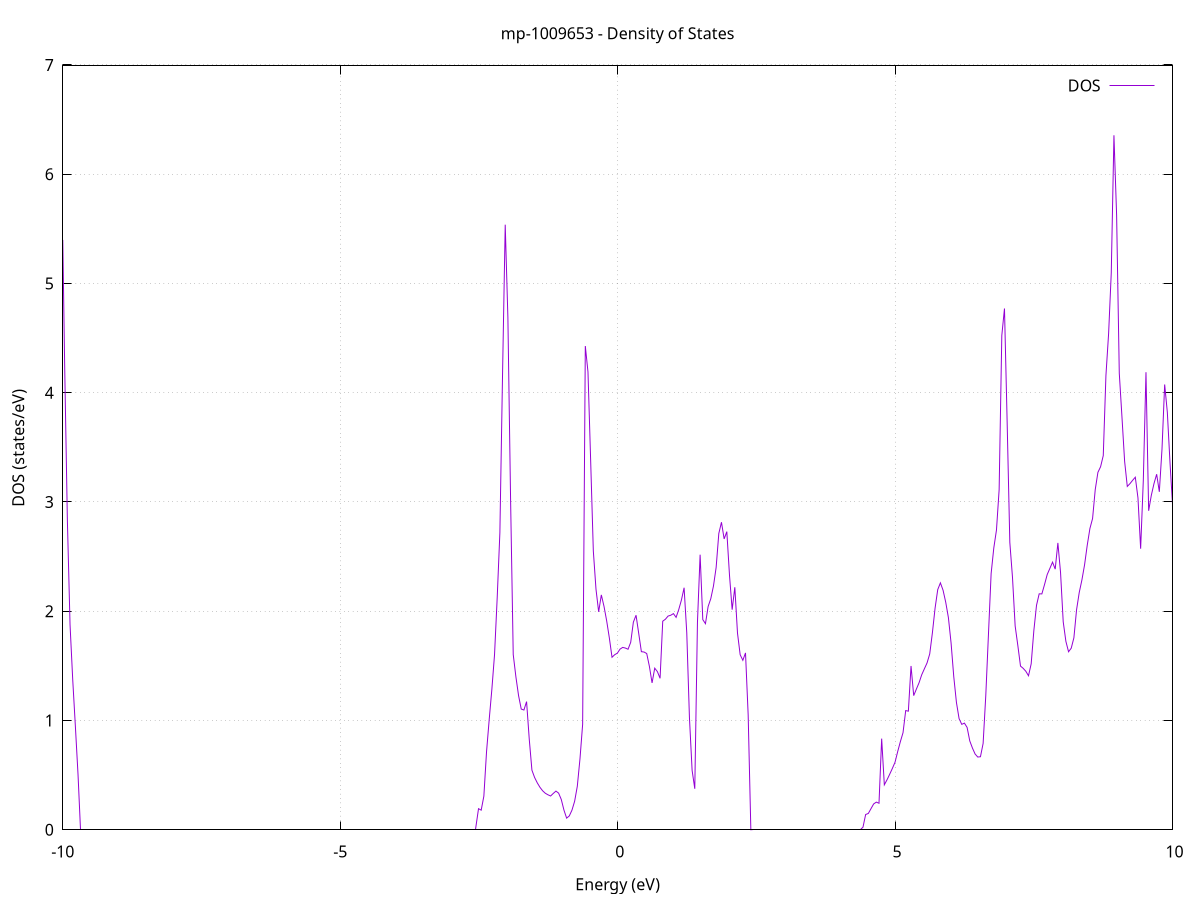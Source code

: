 set title 'mp-1009653 - Density of States'
set xlabel 'Energy (eV)'
set ylabel 'DOS (states/eV)'
set grid
set xrange [-10:10]
set yrange [0:6.991]
set xzeroaxis lt -1
set terminal png size 800,600
set output 'mp-1009653_dos_gnuplot.png'
plot '-' using 1:2 with lines title 'DOS'
-41.482800 0.000000
-41.434700 0.000000
-41.386600 0.000000
-41.338500 0.000000
-41.290400 0.000000
-41.242200 0.000000
-41.194100 0.000000
-41.146000 0.000000
-41.097900 0.000000
-41.049800 0.000000
-41.001700 0.000000
-40.953500 0.000000
-40.905400 0.000000
-40.857300 0.000000
-40.809200 0.000000
-40.761100 0.000000
-40.713000 0.000000
-40.664800 0.000000
-40.616700 0.000000
-40.568600 0.000000
-40.520500 0.000000
-40.472400 0.000000
-40.424200 0.000000
-40.376100 0.000000
-40.328000 0.000000
-40.279900 0.000000
-40.231800 0.000000
-40.183700 0.000000
-40.135500 0.000000
-40.087400 0.000000
-40.039300 0.000000
-39.991200 0.000000
-39.943100 0.000000
-39.894900 0.000000
-39.846800 0.000000
-39.798700 0.000000
-39.750600 0.000000
-39.702500 0.000000
-39.654400 0.000000
-39.606200 0.000000
-39.558100 0.000000
-39.510000 0.000000
-39.461900 0.000000
-39.413800 0.000000
-39.365700 0.000000
-39.317500 0.000000
-39.269400 0.000000
-39.221300 0.000000
-39.173200 0.000000
-39.125100 0.000000
-39.076900 0.000000
-39.028800 0.000000
-38.980700 0.000000
-38.932600 0.000000
-38.884500 0.000000
-38.836400 0.000000
-38.788200 0.000000
-38.740100 0.000000
-38.692000 0.000000
-38.643900 0.000000
-38.595800 0.000000
-38.547600 0.000000
-38.499500 0.000000
-38.451400 0.000000
-38.403300 0.000000
-38.355200 0.000000
-38.307100 0.000000
-38.258900 0.000000
-38.210800 0.000000
-38.162700 0.000000
-38.114600 0.000000
-38.066500 0.000000
-38.018400 0.000000
-37.970200 0.000000
-37.922100 0.000000
-37.874000 0.000000
-37.825900 0.000000
-37.777800 0.000000
-37.729600 0.000000
-37.681500 0.000000
-37.633400 0.000000
-37.585300 0.000000
-37.537200 0.000000
-37.489100 0.000000
-37.440900 0.000000
-37.392800 0.000000
-37.344700 0.000000
-37.296600 0.000000
-37.248500 0.000000
-37.200400 0.000000
-37.152200 0.000000
-37.104100 15.980500
-37.056000 0.000000
-37.007900 0.000000
-36.959800 0.000000
-36.911600 0.000000
-36.863500 0.000000
-36.815400 0.000000
-36.767300 0.000000
-36.719200 0.000000
-36.671100 0.000000
-36.622900 0.000000
-36.574800 0.000000
-36.526700 0.000000
-36.478600 0.000000
-36.430500 0.000000
-36.382300 0.000000
-36.334200 0.000000
-36.286100 0.000000
-36.238000 0.000000
-36.189900 0.000000
-36.141800 0.000000
-36.093600 0.000000
-36.045500 0.000000
-35.997400 0.000000
-35.949300 0.000000
-35.901200 0.000000
-35.853100 0.000000
-35.804900 0.000000
-35.756800 0.000000
-35.708700 0.000000
-35.660600 0.000000
-35.612500 0.000000
-35.564300 0.000000
-35.516200 0.000000
-35.468100 0.000000
-35.420000 0.000000
-35.371900 0.000000
-35.323800 0.000000
-35.275600 0.000000
-35.227500 0.000000
-35.179400 0.000000
-35.131300 0.000000
-35.083200 0.000000
-35.035000 0.000000
-34.986900 0.000000
-34.938800 0.000000
-34.890700 0.000000
-34.842600 0.000000
-34.794500 0.000000
-34.746300 0.000000
-34.698200 0.000000
-34.650100 0.000000
-34.602000 0.000000
-34.553900 0.000000
-34.505800 0.000000
-34.457600 0.000000
-34.409500 0.000000
-34.361400 0.000000
-34.313300 0.000000
-34.265200 0.000000
-34.217000 0.000000
-34.168900 0.000000
-34.120800 0.000000
-34.072700 0.000000
-34.024600 0.000000
-33.976500 0.000000
-33.928300 0.000000
-33.880200 0.000000
-33.832100 0.000000
-33.784000 0.000000
-33.735900 0.000000
-33.687700 0.000000
-33.639600 0.000000
-33.591500 0.000000
-33.543400 0.000000
-33.495300 0.000000
-33.447200 0.000000
-33.399000 0.000000
-33.350900 0.000000
-33.302800 0.000000
-33.254700 0.000000
-33.206600 0.000000
-33.158500 0.000000
-33.110300 0.000000
-33.062200 0.000000
-33.014100 0.000000
-32.966000 0.000000
-32.917900 0.000000
-32.869700 0.000000
-32.821600 0.000000
-32.773500 0.000000
-32.725400 0.000000
-32.677300 0.000000
-32.629200 0.000000
-32.581000 0.000000
-32.532900 0.000000
-32.484800 0.000000
-32.436700 0.000000
-32.388600 0.000000
-32.340400 0.000000
-32.292300 0.000000
-32.244200 0.000000
-32.196100 0.000000
-32.148000 0.000000
-32.099900 0.000000
-32.051700 0.000000
-32.003600 0.000000
-31.955500 0.000000
-31.907400 0.000000
-31.859300 0.000000
-31.811200 0.000000
-31.763000 0.000000
-31.714900 0.000000
-31.666800 0.000000
-31.618700 0.000000
-31.570600 0.000000
-31.522400 0.000000
-31.474300 0.000000
-31.426200 0.000000
-31.378100 0.000000
-31.330000 0.000000
-31.281900 0.000000
-31.233700 0.000000
-31.185600 0.000000
-31.137500 0.000000
-31.089400 0.000000
-31.041300 0.000000
-30.993100 0.000000
-30.945000 0.000000
-30.896900 0.000000
-30.848800 0.000000
-30.800700 0.000000
-30.752600 0.000000
-30.704400 0.000000
-30.656300 0.000000
-30.608200 0.000000
-30.560100 0.000000
-30.512000 0.000000
-30.463900 0.000000
-30.415700 0.000000
-30.367600 0.000000
-30.319500 0.000000
-30.271400 0.000000
-30.223300 0.000000
-30.175100 0.000000
-30.127000 0.000000
-30.078900 0.000000
-30.030800 0.000000
-29.982700 0.000000
-29.934600 0.000000
-29.886400 0.000000
-29.838300 0.000000
-29.790200 0.000000
-29.742100 0.000000
-29.694000 0.000000
-29.645900 0.000000
-29.597700 0.000000
-29.549600 0.000000
-29.501500 0.000000
-29.453400 0.000000
-29.405300 0.000000
-29.357100 0.000000
-29.309000 0.000000
-29.260900 0.000000
-29.212800 0.000000
-29.164700 0.000000
-29.116600 0.000000
-29.068400 0.000000
-29.020300 0.000000
-28.972200 0.000000
-28.924100 0.000000
-28.876000 0.000000
-28.827800 0.000000
-28.779700 0.000000
-28.731600 0.000000
-28.683500 0.000000
-28.635400 0.000000
-28.587300 0.000000
-28.539100 0.000000
-28.491000 0.000000
-28.442900 0.000000
-28.394800 0.000000
-28.346700 0.000000
-28.298600 0.000000
-28.250400 0.000000
-28.202300 0.000000
-28.154200 0.000000
-28.106100 0.000000
-28.058000 0.000000
-28.009800 0.000000
-27.961700 0.000000
-27.913600 0.000000
-27.865500 0.000000
-27.817400 0.000000
-27.769300 0.000000
-27.721100 0.000000
-27.673000 0.000000
-27.624900 0.000000
-27.576800 0.000000
-27.528700 0.000000
-27.480500 0.000000
-27.432400 0.000000
-27.384300 0.000000
-27.336200 0.000000
-27.288100 0.000000
-27.240000 0.000000
-27.191800 0.000000
-27.143700 0.000000
-27.095600 0.000000
-27.047500 0.000000
-26.999400 0.000000
-26.951300 0.000000
-26.903100 0.000000
-26.855000 0.000000
-26.806900 0.000000
-26.758800 0.000000
-26.710700 0.000000
-26.662500 0.000000
-26.614400 0.000000
-26.566300 0.000000
-26.518200 0.000000
-26.470100 0.000000
-26.422000 0.000000
-26.373800 0.000000
-26.325700 0.000000
-26.277600 0.000000
-26.229500 0.000000
-26.181400 0.000000
-26.133200 0.000000
-26.085100 0.000000
-26.037000 0.000000
-25.988900 0.000000
-25.940800 0.000000
-25.892700 0.000000
-25.844500 0.000000
-25.796400 0.000000
-25.748300 0.000000
-25.700200 0.000000
-25.652100 0.000000
-25.604000 0.000000
-25.555800 0.000000
-25.507700 0.000000
-25.459600 0.000000
-25.411500 0.000000
-25.363400 0.000000
-25.315200 0.000000
-25.267100 0.000000
-25.219000 0.000000
-25.170900 0.000000
-25.122800 0.000000
-25.074700 0.000000
-25.026500 0.000000
-24.978400 0.000000
-24.930300 0.000000
-24.882200 0.000000
-24.834100 0.000000
-24.785900 0.000000
-24.737800 0.000000
-24.689700 0.000000
-24.641600 0.000000
-24.593500 0.000000
-24.545400 0.000000
-24.497200 0.000000
-24.449100 0.000000
-24.401000 0.000000
-24.352900 0.000000
-24.304800 0.000000
-24.256700 0.000000
-24.208500 0.000000
-24.160400 0.000000
-24.112300 0.000000
-24.064200 0.000000
-24.016100 0.000000
-23.967900 0.000000
-23.919800 0.000000
-23.871700 0.000000
-23.823600 0.000000
-23.775500 0.000000
-23.727400 0.000000
-23.679200 0.000000
-23.631100 0.000000
-23.583000 0.000000
-23.534900 0.000000
-23.486800 0.000000
-23.438600 0.000000
-23.390500 0.000000
-23.342400 0.000000
-23.294300 0.000000
-23.246200 0.000000
-23.198100 0.000000
-23.149900 0.000000
-23.101800 0.000000
-23.053700 0.000000
-23.005600 0.000000
-22.957500 0.000000
-22.909400 0.000000
-22.861200 0.000000
-22.813100 0.000000
-22.765000 0.000000
-22.716900 0.000000
-22.668800 0.000000
-22.620600 0.000000
-22.572500 0.000000
-22.524400 0.000000
-22.476300 0.000000
-22.428200 0.000000
-22.380100 0.000000
-22.331900 0.000000
-22.283800 0.000000
-22.235700 0.000000
-22.187600 0.000000
-22.139500 0.000000
-22.091400 0.000000
-22.043200 0.000000
-21.995100 0.000000
-21.947000 0.000000
-21.898900 0.000000
-21.850800 0.000000
-21.802600 0.000000
-21.754500 0.000000
-21.706400 0.000000
-21.658300 0.000000
-21.610200 0.000000
-21.562100 0.000000
-21.513900 0.000000
-21.465800 0.000000
-21.417700 0.000000
-21.369600 0.000000
-21.321500 0.000000
-21.273300 0.000000
-21.225200 0.000000
-21.177100 0.000000
-21.129000 0.000000
-21.080900 0.000000
-21.032800 0.000000
-20.984600 0.000000
-20.936500 0.000000
-20.888400 0.000000
-20.840300 0.000000
-20.792200 0.000000
-20.744100 0.000000
-20.695900 0.000000
-20.647800 0.000000
-20.599700 0.000000
-20.551600 0.000000
-20.503500 0.000000
-20.455300 0.000000
-20.407200 0.000000
-20.359100 0.000000
-20.311000 0.000000
-20.262900 0.000000
-20.214800 0.000000
-20.166600 0.000000
-20.118500 0.000000
-20.070400 0.000000
-20.022300 0.000000
-19.974200 0.000000
-19.926000 0.000000
-19.877900 0.000000
-19.829800 0.000000
-19.781700 0.000000
-19.733600 0.000000
-19.685500 0.000000
-19.637300 0.000000
-19.589200 0.000000
-19.541100 0.000000
-19.493000 0.000000
-19.444900 0.000000
-19.396800 0.000000
-19.348600 0.000000
-19.300500 0.000000
-19.252400 0.000000
-19.204300 0.000000
-19.156200 0.000000
-19.108000 0.000000
-19.059900 0.000000
-19.011800 0.000000
-18.963700 0.000000
-18.915600 0.000000
-18.867500 0.000000
-18.819300 0.000000
-18.771200 0.000000
-18.723100 0.000000
-18.675000 0.000000
-18.626900 0.000000
-18.578700 0.000000
-18.530600 0.000000
-18.482500 0.000000
-18.434400 0.000000
-18.386300 0.000000
-18.338200 0.000000
-18.290000 15.903400
-18.241900 24.686400
-18.193800 15.468500
-18.145700 24.822200
-18.097600 6.852200
-18.049500 17.614400
-18.001300 0.000000
-17.953200 0.000000
-17.905100 0.000000
-17.857000 0.000000
-17.808900 0.000000
-17.760700 0.000000
-17.712600 0.000000
-17.664500 0.000000
-17.616400 0.000000
-17.568300 0.000000
-17.520200 0.000000
-17.472000 0.000000
-17.423900 0.000000
-17.375800 0.000000
-17.327700 0.000000
-17.279600 0.000000
-17.231400 0.000000
-17.183300 0.000000
-17.135200 0.000000
-17.087100 0.000000
-17.039000 0.000000
-16.990900 0.000000
-16.942700 0.000000
-16.894600 0.000000
-16.846500 0.000000
-16.798400 0.000000
-16.750300 0.000000
-16.702200 0.000000
-16.654000 0.000000
-16.605900 0.000000
-16.557800 0.000000
-16.509700 0.000000
-16.461600 0.000000
-16.413400 0.000000
-16.365300 0.000000
-16.317200 0.000000
-16.269100 0.000000
-16.221000 0.000000
-16.172900 0.000000
-16.124700 0.000000
-16.076600 0.000000
-16.028500 0.000000
-15.980400 0.000000
-15.932300 0.000000
-15.884100 0.000000
-15.836000 0.000000
-15.787900 0.000000
-15.739800 0.000000
-15.691700 0.000000
-15.643600 0.000000
-15.595400 0.000000
-15.547300 0.000000
-15.499200 0.000000
-15.451100 0.000000
-15.403000 0.000000
-15.354900 0.000000
-15.306700 0.000000
-15.258600 0.000000
-15.210500 0.000000
-15.162400 0.000000
-15.114300 0.000000
-15.066100 0.000000
-15.018000 0.000000
-14.969900 0.000000
-14.921800 0.000000
-14.873700 0.000000
-14.825600 0.000000
-14.777400 0.000000
-14.729300 0.000000
-14.681200 0.000000
-14.633100 0.000000
-14.585000 0.000000
-14.536900 0.000000
-14.488700 0.000000
-14.440600 0.000000
-14.392500 0.000000
-14.344400 0.000000
-14.296300 0.000000
-14.248100 0.000000
-14.200000 0.000000
-14.151900 0.000000
-14.103800 0.000000
-14.055700 0.000000
-14.007600 0.000000
-13.959400 0.000000
-13.911300 0.000000
-13.863200 0.000000
-13.815100 0.000000
-13.767000 0.000000
-13.718800 0.000000
-13.670700 0.000000
-13.622600 0.000000
-13.574500 0.000000
-13.526400 0.000000
-13.478300 0.000000
-13.430100 0.000000
-13.382000 0.000000
-13.333900 0.000000
-13.285800 0.000000
-13.237700 0.000000
-13.189600 0.000000
-13.141400 0.000000
-13.093300 0.000000
-13.045200 0.000000
-12.997100 0.000000
-12.949000 0.000000
-12.900800 0.000000
-12.852700 0.000000
-12.804600 0.000000
-12.756500 0.000000
-12.708400 0.000000
-12.660300 0.000000
-12.612100 0.000000
-12.564000 0.000000
-12.515900 0.000000
-12.467800 0.000000
-12.419700 0.000000
-12.371500 0.000000
-12.323400 0.000000
-12.275300 0.000000
-12.227200 0.000000
-12.179100 0.000000
-12.131000 0.000000
-12.082800 0.000000
-12.034700 0.000000
-11.986600 0.000000
-11.938500 0.000000
-11.890400 0.000000
-11.842300 0.000000
-11.794100 0.000000
-11.746000 0.000000
-11.697900 0.000000
-11.649800 0.000000
-11.601700 0.000000
-11.553500 0.000000
-11.505400 0.000000
-11.457300 0.000000
-11.409200 0.000000
-11.361100 0.000000
-11.313000 0.000000
-11.264800 0.000000
-11.216700 0.000000
-11.168600 0.000000
-11.120500 0.000000
-11.072400 0.000000
-11.024200 0.000000
-10.976100 0.000000
-10.928000 0.000000
-10.879900 0.000000
-10.831800 0.000000
-10.783700 0.000000
-10.735500 0.000000
-10.687400 0.000000
-10.639300 0.000000
-10.591200 0.000000
-10.543100 0.278200
-10.495000 0.482600
-10.446800 0.717200
-10.398700 0.916300
-10.350600 1.125700
-10.302500 1.407100
-10.254400 1.857400
-10.206200 2.435300
-10.158100 3.310600
-10.110000 5.258700
-10.061900 5.582200
-10.013800 5.866800
-9.965700 4.230100
-9.917500 2.833200
-9.869400 1.877600
-9.821300 1.376200
-9.773200 0.946900
-9.725100 0.501400
-9.676900 0.000000
-9.628800 0.000000
-9.580700 0.000000
-9.532600 0.000000
-9.484500 0.000000
-9.436400 0.000000
-9.388200 0.000000
-9.340100 0.000000
-9.292000 0.000000
-9.243900 0.000000
-9.195800 0.000000
-9.147700 0.000000
-9.099500 0.000000
-9.051400 0.000000
-9.003300 0.000000
-8.955200 0.000000
-8.907100 0.000000
-8.858900 0.000000
-8.810800 0.000000
-8.762700 0.000000
-8.714600 0.000000
-8.666500 0.000000
-8.618400 0.000000
-8.570200 0.000000
-8.522100 0.000000
-8.474000 0.000000
-8.425900 0.000000
-8.377800 0.000000
-8.329600 0.000000
-8.281500 0.000000
-8.233400 0.000000
-8.185300 0.000000
-8.137200 0.000000
-8.089100 0.000000
-8.040900 0.000000
-7.992800 0.000000
-7.944700 0.000000
-7.896600 0.000000
-7.848500 0.000000
-7.800400 0.000000
-7.752200 0.000000
-7.704100 0.000000
-7.656000 0.000000
-7.607900 0.000000
-7.559800 0.000000
-7.511600 0.000000
-7.463500 0.000000
-7.415400 0.000000
-7.367300 0.000000
-7.319200 0.000000
-7.271100 0.000000
-7.222900 0.000000
-7.174800 0.000000
-7.126700 0.000000
-7.078600 0.000000
-7.030500 0.000000
-6.982400 0.000000
-6.934200 0.000000
-6.886100 0.000000
-6.838000 0.000000
-6.789900 0.000000
-6.741800 0.000000
-6.693600 0.000000
-6.645500 0.000000
-6.597400 0.000000
-6.549300 0.000000
-6.501200 0.000000
-6.453100 0.000000
-6.404900 0.000000
-6.356800 0.000000
-6.308700 0.000000
-6.260600 0.000000
-6.212500 0.000000
-6.164300 0.000000
-6.116200 0.000000
-6.068100 0.000000
-6.020000 0.000000
-5.971900 0.000000
-5.923800 0.000000
-5.875600 0.000000
-5.827500 0.000000
-5.779400 0.000000
-5.731300 0.000000
-5.683200 0.000000
-5.635100 0.000000
-5.586900 0.000000
-5.538800 0.000000
-5.490700 0.000000
-5.442600 0.000000
-5.394500 0.000000
-5.346300 0.000000
-5.298200 0.000000
-5.250100 0.000000
-5.202000 0.000000
-5.153900 0.000000
-5.105800 0.000000
-5.057600 0.000000
-5.009500 0.000000
-4.961400 0.000000
-4.913300 0.000000
-4.865200 0.000000
-4.817000 0.000000
-4.768900 0.000000
-4.720800 0.000000
-4.672700 0.000000
-4.624600 0.000000
-4.576500 0.000000
-4.528300 0.000000
-4.480200 0.000000
-4.432100 0.000000
-4.384000 0.000000
-4.335900 0.000000
-4.287800 0.000000
-4.239600 0.000000
-4.191500 0.000000
-4.143400 0.000000
-4.095300 0.000000
-4.047200 0.000000
-3.999000 0.000000
-3.950900 0.000000
-3.902800 0.000000
-3.854700 0.000000
-3.806600 0.000000
-3.758500 0.000000
-3.710300 0.000000
-3.662200 0.000000
-3.614100 0.000000
-3.566000 0.000000
-3.517900 0.000000
-3.469700 0.000000
-3.421600 0.000000
-3.373500 0.000000
-3.325400 0.000000
-3.277300 0.000000
-3.229200 0.000000
-3.181000 0.000000
-3.132900 0.000000
-3.084800 0.000000
-3.036700 0.000000
-2.988600 0.000000
-2.940500 0.000000
-2.892300 0.000000
-2.844200 0.000000
-2.796100 0.000000
-2.748000 0.000000
-2.699900 0.000000
-2.651700 0.000000
-2.603600 0.000000
-2.555500 0.000000
-2.507400 0.193000
-2.459300 0.179500
-2.411200 0.307600
-2.363000 0.713500
-2.314900 1.008800
-2.266800 1.286400
-2.218700 1.603200
-2.170600 2.124800
-2.122400 2.719100
-2.074300 4.172500
-2.026200 5.537700
-1.978100 4.688000
-1.930000 3.038900
-1.881900 1.603800
-1.833700 1.399400
-1.785600 1.227500
-1.737500 1.104700
-1.689400 1.095900
-1.641300 1.173000
-1.593200 0.829800
-1.545000 0.545400
-1.496900 0.479000
-1.448800 0.429700
-1.400700 0.389100
-1.352600 0.357200
-1.304400 0.334400
-1.256300 0.320300
-1.208200 0.309100
-1.160100 0.332700
-1.112000 0.353900
-1.063900 0.335400
-1.015700 0.277000
-0.967600 0.179900
-0.919500 0.106500
-0.871400 0.126800
-0.823300 0.179400
-0.775100 0.261200
-0.727000 0.398200
-0.678900 0.649300
-0.630800 0.965100
-0.582700 4.427000
-0.534600 4.190200
-0.486400 3.378000
-0.438300 2.551500
-0.390200 2.201700
-0.342100 1.994500
-0.294000 2.149700
-0.245900 2.044700
-0.197700 1.911600
-0.149600 1.756000
-0.101500 1.578700
-0.053400 1.602100
-0.005300 1.616400
0.042900 1.653300
0.091000 1.668900
0.139100 1.663100
0.187200 1.652100
0.235300 1.715300
0.283400 1.899900
0.331600 1.963600
0.379700 1.797100
0.427800 1.629900
0.475900 1.626700
0.524000 1.613000
0.572100 1.495600
0.620300 1.344100
0.668400 1.478900
0.716500 1.447200
0.764600 1.386100
0.812700 1.908900
0.860900 1.926900
0.909000 1.955800
0.957100 1.963300
1.005200 1.978300
1.053300 1.943900
1.101400 2.015800
1.149600 2.102900
1.197700 2.215100
1.245800 1.802700
1.293900 1.027700
1.342000 0.544100
1.390200 0.375300
1.438300 1.897000
1.486400 2.517600
1.534500 1.923600
1.582600 1.886100
1.630700 2.043200
1.678900 2.115200
1.727000 2.231000
1.775100 2.400700
1.823200 2.711500
1.871300 2.814500
1.919400 2.661900
1.967600 2.728600
2.015700 2.330800
2.063800 2.014300
2.111900 2.219400
2.160000 1.800500
2.208200 1.602000
2.256300 1.550900
2.304400 1.618700
2.352500 1.049900
2.400600 0.000100
2.448700 0.000000
2.496900 0.000000
2.545000 0.000000
2.593100 0.000000
2.641200 0.000000
2.689300 0.000000
2.737500 0.000000
2.785600 0.000000
2.833700 0.000000
2.881800 0.000000
2.929900 0.000000
2.978000 0.000000
3.026200 0.000000
3.074300 0.000000
3.122400 0.000000
3.170500 0.000000
3.218600 0.000000
3.266700 0.000000
3.314900 0.000000
3.363000 0.000000
3.411100 0.000000
3.459200 0.000000
3.507300 0.000000
3.555500 0.000000
3.603600 0.000000
3.651700 0.000000
3.699800 0.000000
3.747900 0.000000
3.796000 0.000000
3.844200 0.000000
3.892300 0.000000
3.940400 0.000000
3.988500 0.000000
4.036600 0.000000
4.084800 0.000000
4.132900 0.000000
4.181000 0.000000
4.229100 0.000000
4.277200 0.000000
4.325300 0.000000
4.373500 0.000000
4.421600 0.023500
4.469700 0.139700
4.517800 0.149400
4.565900 0.193100
4.614000 0.236500
4.662200 0.253000
4.710300 0.242700
4.758400 0.834000
4.806500 0.411400
4.854600 0.457000
4.902800 0.507900
4.950900 0.561200
4.999000 0.617700
5.047100 0.715300
5.095200 0.806200
5.143300 0.888300
5.191500 1.090800
5.239600 1.085600
5.287700 1.498900
5.335800 1.227600
5.383900 1.287300
5.432100 1.345400
5.480200 1.418500
5.528300 1.473200
5.576400 1.527000
5.624500 1.609300
5.672600 1.802100
5.720800 2.027500
5.768900 2.197900
5.817000 2.259700
5.865100 2.191900
5.913200 2.081600
5.961300 1.941000
6.009500 1.709100
6.057600 1.402300
6.105700 1.165800
6.153800 1.016900
6.201900 0.964900
6.250100 0.976000
6.298200 0.936700
6.346300 0.813200
6.394400 0.748100
6.442500 0.693200
6.490600 0.665600
6.538800 0.668600
6.586900 0.790300
6.635000 1.229600
6.683100 1.788700
6.731200 2.344600
6.779400 2.579400
6.827500 2.743400
6.875600 3.112400
6.923700 4.523500
6.971800 4.770600
7.019900 3.731000
7.068100 2.629800
7.116200 2.310100
7.164300 1.864700
7.212400 1.686800
7.260500 1.498100
7.308600 1.477500
7.356800 1.450300
7.404900 1.409600
7.453000 1.518600
7.501100 1.822300
7.549200 2.054500
7.597400 2.159300
7.645500 2.158600
7.693600 2.243900
7.741700 2.335600
7.789800 2.391900
7.837900 2.449300
7.886100 2.385500
7.934200 2.625100
7.982300 2.355000
8.030400 1.903500
8.078500 1.724700
8.126600 1.629100
8.174800 1.661700
8.222900 1.757000
8.271000 2.013100
8.319100 2.171400
8.367200 2.286100
8.415400 2.425400
8.463500 2.604100
8.511600 2.757100
8.559700 2.848700
8.607800 3.113900
8.655900 3.271200
8.704100 3.322600
8.752200 3.424300
8.800300 4.157400
8.848400 4.540000
8.896500 5.097300
8.944700 6.355700
8.992800 5.625600
9.040900 4.177900
9.089000 3.779100
9.137100 3.372700
9.185200 3.142200
9.233400 3.167700
9.281500 3.198300
9.329600 3.226500
9.377700 3.037100
9.425800 2.572300
9.473900 3.196100
9.522100 4.187400
9.570200 2.919500
9.618300 3.060700
9.666400 3.168100
9.714500 3.254000
9.762700 3.093100
9.810800 3.483300
9.858900 4.075100
9.907000 3.820700
9.955100 3.359200
10.003200 2.953300
10.051400 2.770300
10.099500 2.852500
10.147600 2.955100
10.195700 3.342800
10.243800 3.239500
10.292000 3.203500
10.340100 3.249900
10.388200 3.070900
10.436300 1.881600
10.484400 1.802700
10.532500 1.696700
10.580700 1.555900
10.628800 1.379100
10.676900 1.250200
10.725000 1.230600
10.773100 1.167100
10.821200 1.143000
10.869400 1.151100
10.917500 1.014300
10.965600 0.823000
11.013700 0.693000
11.061800 0.655200
11.110000 0.650000
11.158100 0.647900
11.206200 0.673700
11.254300 0.834800
11.302400 0.700400
11.350500 0.710000
11.398700 0.797900
11.446800 0.836400
11.494900 0.772300
11.543000 0.780800
11.591100 0.885500
11.639300 1.038600
11.687400 1.257000
11.735500 1.829400
11.783600 3.312900
11.831700 2.509900
11.879800 2.217000
11.928000 2.242400
11.976100 2.207200
12.024200 1.925900
12.072300 1.688100
12.120400 1.526400
12.168500 1.282600
12.216700 1.052400
12.264800 0.991700
12.312900 0.931200
12.361000 0.873800
12.409100 0.828400
12.457300 0.799900
12.505400 0.805200
12.553500 0.721500
12.601600 0.562500
12.649700 0.493000
12.697800 0.413700
12.746000 0.284900
12.794100 0.267700
12.842200 0.289100
12.890300 0.323300
12.938400 0.370700
12.986600 0.450900
13.034700 0.524900
13.082800 0.605200
13.130900 0.707800
13.179000 0.795400
13.227100 0.877900
13.275300 1.034300
13.323400 1.091900
13.371500 1.025300
13.419600 1.005900
13.467700 0.998900
13.515800 1.005300
13.564000 1.025200
13.612100 1.056200
13.660200 1.090600
13.708300 1.160600
13.756400 1.248600
13.804600 1.431400
13.852700 1.493000
13.900800 1.558600
13.948900 1.699800
13.997000 1.740500
14.045100 1.723200
14.093300 1.752600
14.141400 1.793000
14.189500 1.825700
14.237600 1.972500
14.285700 1.923500
14.333900 1.875700
14.382000 1.793400
14.430100 1.777500
14.478200 1.808700
14.526300 1.842900
14.574400 1.875000
14.622600 1.868400
14.670700 1.831100
14.718800 1.775500
14.766900 1.856300
14.815000 1.633400
14.863100 1.531300
14.911300 1.443100
14.959400 1.383300
15.007500 1.328600
15.055600 1.279000
15.103700 1.228200
15.151900 1.160400
15.200000 1.076300
15.248100 1.012800
15.296200 0.980600
15.344300 0.956200
15.392400 0.934200
15.440600 0.914900
15.488700 0.996200
15.536800 0.905100
15.584900 0.861300
15.633000 0.818200
15.681100 0.775800
15.729300 0.734800
15.777400 0.700700
15.825500 0.664200
15.873600 0.615700
15.921700 0.605600
15.969900 0.595200
16.018000 0.579200
16.066100 0.561900
16.114200 0.546500
16.162300 0.533200
16.210400 0.522400
16.258600 0.527200
16.306700 0.581100
16.354800 0.668800
16.402900 0.782100
16.451000 0.878200
16.499200 0.962400
16.547300 1.055800
16.595400 1.182700
16.643500 1.377800
16.691600 1.588500
16.739700 1.824900
16.787900 2.226700
16.836000 1.763100
16.884100 1.806500
16.932200 1.763900
16.980300 1.530300
17.028400 1.390300
17.076600 1.235000
17.124700 1.210100
17.172800 1.229300
17.220900 1.265400
17.269000 1.318500
17.317200 1.387800
17.365300 1.149500
17.413400 0.998600
17.461500 0.946400
17.509600 0.899900
17.557700 0.864900
17.605900 0.818700
17.654000 0.757900
17.702100 0.687200
17.750200 0.633600
17.798300 0.559500
17.846500 0.497300
17.894600 0.455400
17.942700 0.415800
17.990800 0.378400
18.038900 0.345200
18.087000 0.314700
18.135200 0.286100
18.183300 0.259500
18.231400 0.234500
18.279500 0.210400
18.327600 0.187200
18.375700 0.165000
18.423900 0.152900
18.472000 0.149100
18.520100 0.155300
18.568200 0.232200
18.616300 0.437300
18.664500 0.707000
18.712600 0.920000
18.760700 1.420800
18.808800 2.024600
18.856900 2.027300
18.905000 1.948600
18.953200 1.953900
19.001300 1.940000
19.049400 1.911600
19.097500 1.756500
19.145600 1.564000
19.193800 1.492900
19.241900 1.477000
19.290000 1.579400
19.338100 1.924100
19.386200 2.278400
19.434300 2.743600
19.482500 2.642100
19.530600 2.139400
19.578700 2.049800
19.626800 1.987300
19.674900 1.984900
19.723000 1.981300
19.771200 1.920300
19.819300 1.892500
19.867400 1.992600
19.915500 1.971900
19.963600 1.972100
20.011800 2.016400
20.059900 2.108000
20.108000 2.338100
20.156100 2.714500
20.204200 3.117000
20.252300 2.907000
20.300500 2.252800
20.348600 2.043600
20.396700 1.903800
20.444800 1.849200
20.492900 1.832100
20.541100 1.864100
20.589200 1.920800
20.637300 2.098500
20.685400 2.242000
20.733500 2.144100
20.781600 2.179600
20.829800 2.312500
20.877900 2.208500
20.926000 2.254300
20.974100 2.098700
21.022200 1.843700
21.070300 1.486700
21.118500 1.377600
21.166600 1.268400
21.214700 1.200000
21.262800 1.167000
21.310900 1.133100
21.359100 1.102500
21.407200 1.068800
21.455300 1.037800
21.503400 1.009500
21.551500 0.994400
21.599600 1.058100
21.647800 1.034400
21.695900 1.020000
21.744000 1.019000
21.792100 1.029800
21.840200 1.037700
21.888400 1.038800
21.936500 1.077100
21.984600 1.135500
22.032700 1.185700
22.080800 1.246400
22.128900 1.452200
22.177100 1.589400
22.225200 1.564400
22.273300 1.507600
22.321400 1.507400
22.369500 1.506500
22.417600 1.520100
22.465800 1.557900
22.513900 1.599100
22.562000 1.638400
22.610100 1.683800
22.658200 1.762600
22.706400 1.878100
22.754500 2.084800
22.802600 2.361000
22.850700 2.449000
22.898800 2.443300
22.946900 2.432600
22.995100 2.458500
23.043200 2.578900
23.091300 2.394600
23.139400 2.205000
23.187500 1.983800
23.235600 1.719300
23.283800 1.287700
23.331900 1.266600
23.380000 1.245300
23.428100 1.150300
23.476200 1.158000
23.524400 1.253800
23.572500 1.314700
23.620600 1.410800
23.668700 1.440300
23.716800 1.343700
23.764900 1.352000
23.813100 1.366000
23.861200 1.440100
23.909300 1.526100
23.957400 1.592800
24.005500 1.586200
24.053700 1.573500
24.101800 1.551800
24.149900 1.535400
24.198000 1.583400
24.246100 1.668400
24.294200 1.744200
24.342400 1.816400
24.390500 1.898100
24.438600 2.072500
24.486700 2.317300
24.534800 2.319100
24.582900 2.387700
24.631100 2.823700
24.679200 2.832100
24.727300 2.723800
24.775400 2.543800
24.823500 2.390900
24.871700 2.313500
24.919800 2.177900
24.967900 2.052100
25.016000 1.939600
25.064100 1.818000
25.112200 1.727800
25.160400 1.736400
25.208500 1.735200
25.256600 1.815200
25.304700 1.838300
25.352800 1.944000
25.401000 1.863000
25.449100 2.118600
25.497200 1.735900
25.545300 1.815700
25.593400 1.884000
25.641500 1.863900
25.689700 1.799300
25.737800 1.830800
25.785900 1.929900
25.834000 2.042100
25.882100 2.294200
25.930200 2.396800
25.978400 2.420200
26.026500 2.411500
26.074600 2.173800
26.122700 2.119100
26.170800 2.075700
26.219000 1.984300
26.267100 1.884300
26.315200 1.820700
26.363300 1.757900
26.411400 1.689100
26.459500 1.648800
26.507700 1.621300
26.555800 1.688800
26.603900 1.798600
26.652000 1.726700
26.700100 1.627000
26.748300 1.671200
26.796400 1.701700
26.844500 1.729200
26.892600 1.751800
26.940700 2.202300
26.988800 2.556100
27.037000 2.371600
27.085100 2.024000
27.133200 1.907500
27.181300 1.872300
27.229400 1.904400
27.277500 1.634500
27.325700 1.398000
27.373800 1.268600
27.421900 1.191700
27.470000 1.116400
27.518100 1.048700
27.566300 1.070800
27.614400 1.273700
27.662500 1.261000
27.710600 1.372800
27.758700 1.554000
27.806800 1.634000
27.855000 1.889300
27.903100 1.778300
27.951200 1.708500
27.999300 1.676900
28.047400 1.842400
28.095600 1.894500
28.143700 1.939900
28.191800 2.071600
28.239900 1.994700
28.288000 2.003800
28.336100 1.941700
28.384300 1.929000
28.432400 2.255600
28.480500 1.973300
28.528600 1.985800
28.576700 2.028200
28.624800 1.775300
28.673000 1.715600
28.721100 1.691300
28.769200 1.698600
28.817300 1.697700
28.865400 1.724600
28.913600 1.769500
28.961700 1.817700
29.009800 1.869500
29.057900 1.920200
29.106000 1.988600
29.154100 2.073200
29.202300 2.050700
29.250400 2.146800
29.298500 2.099300
29.346600 1.943000
29.394700 1.964100
29.442800 1.888500
29.491000 1.958200
29.539100 2.039600
29.587200 2.133800
29.635300 2.267200
29.683400 2.345000
29.731600 2.268900
29.779700 2.006400
29.827800 1.689700
29.875900 1.591900
29.924000 1.508000
29.972100 1.415100
30.020300 1.372700
30.068400 1.388600
30.116500 1.417300
30.164600 1.484500
30.212700 1.725900
30.260900 2.002900
30.309000 2.225700
30.357100 2.368700
30.405200 2.435900
30.453300 2.642600
30.501400 2.360800
30.549600 2.466100
30.597700 2.088000
30.645800 1.853000
30.693900 1.672600
30.742000 1.692200
30.790100 1.673800
30.838300 1.576800
30.886400 1.561600
30.934500 1.553600
30.982600 1.547800
31.030700 1.598600
31.078900 1.677800
31.127000 1.734000
31.175100 1.767100
31.223200 1.752100
31.271300 1.643100
31.319400 1.667200
31.367600 1.641400
31.415700 1.607700
31.463800 1.567500
31.511900 1.536200
31.560000 1.535100
31.608200 1.508300
31.656300 1.436900
31.704400 1.328900
31.752500 1.193300
31.800600 1.152000
31.848700 1.257300
31.896900 1.119700
31.945000 1.138700
31.993100 1.142700
32.041200 1.152000
32.089300 1.152500
32.137400 1.160600
32.185600 1.175200
32.233700 1.207000
32.281800 1.305300
32.329900 1.459500
32.378000 1.643700
32.426200 1.785600
32.474300 1.886400
32.522400 1.955300
32.570500 2.017200
32.618600 2.045400
32.666700 2.031000
32.714900 2.051100
32.763000 1.980500
32.811100 1.978500
32.859200 1.968700
32.907300 1.914200
32.955500 1.880800
33.003600 1.860300
33.051700 1.893900
33.099800 2.259100
33.147900 2.052500
33.196000 1.757000
33.244200 1.759300
33.292300 1.886400
33.340400 2.128900
33.388500 2.418800
33.436600 2.626000
33.484700 2.640000
33.532900 3.007000
33.581000 3.316300
33.629100 3.773800
33.677200 3.583200
33.725300 3.332200
33.773500 3.021000
33.821600 2.599900
33.869700 2.117500
33.917800 1.881000
33.965900 1.436500
34.014000 1.283500
34.062200 1.278400
34.110300 1.376000
34.158400 1.467200
34.206500 1.554300
34.254600 1.644700
34.302800 1.795000
34.350900 1.893700
34.399000 1.897600
34.447100 1.918100
34.495200 2.004900
34.543300 2.088500
34.591500 2.115700
34.639600 2.078300
34.687700 2.051200
34.735800 2.041400
34.783900 2.159700
34.832000 2.018800
34.880200 1.855000
34.928300 1.700200
34.976400 1.595900
35.024500 1.535700
35.072600 1.482800
35.120800 1.462300
35.168900 1.470600
35.217000 1.529600
35.265100 1.657300
35.313200 1.902800
35.361300 1.928200
35.409500 1.837500
35.457600 1.756700
35.505700 1.741500
35.553800 1.737600
35.601900 1.744200
35.650100 1.764300
35.698200 1.785300
35.746300 1.851000
35.794400 1.796100
35.842500 1.846800
35.890600 2.046000
35.938800 2.016000
35.986900 2.013900
36.035000 1.972600
36.083100 1.861700
36.131200 1.807800
36.179300 1.818100
36.227500 1.821200
36.275600 1.860800
36.323700 1.898700
36.371800 1.922600
36.419900 1.921400
36.468100 1.944300
36.516200 2.039700
36.564300 2.100900
36.612400 2.141000
36.660500 2.198700
36.708600 2.336100
36.756800 2.541100
36.804900 2.829900
36.853000 2.783600
36.901100 2.604200
36.949200 2.527300
36.997300 2.348300
37.045500 2.308700
37.093600 2.205000
37.141700 2.061800
37.189800 1.958600
37.237900 1.884400
37.286100 1.851500
37.334200 1.865300
37.382300 1.923900
37.430400 2.016000
37.478500 2.106100
37.526600 2.251300
37.574800 2.476200
37.622900 2.882100
37.671000 2.805500
37.719100 2.894500
37.767200 2.908600
37.815400 3.076100
37.863500 2.684600
37.911600 2.365300
37.959700 1.912900
38.007800 1.669900
38.055900 1.555600
38.104100 1.514700
38.152200 1.504500
38.200300 1.528300
38.248400 1.578600
38.296500 1.695800
38.344600 1.916900
38.392800 2.129500
38.440900 2.275900
38.489000 2.375600
38.537100 2.449500
38.585200 2.543800
38.633400 2.356600
38.681500 1.976500
38.729600 1.762900
38.777700 1.581200
38.825800 1.427600
38.873900 1.317700
38.922100 1.263300
38.970200 1.253300
39.018300 1.257500
39.066400 1.275600
39.114500 1.318700
39.162700 1.484200
39.210800 1.551200
39.258900 1.614200
39.307000 1.690200
39.355100 1.770600
39.403200 1.847900
39.451400 1.921500
39.499500 2.133600
39.547600 2.009000
39.595700 1.886700
39.643800 1.780200
39.691900 1.702300
39.740100 1.688300
39.788200 1.713900
39.836300 1.800800
39.884400 1.867300
39.932500 1.922300
39.980700 1.989100
40.028800 2.161200
40.076900 2.112400
40.125000 2.066800
40.173100 2.017300
40.221200 1.967300
40.269400 2.027600
40.317500 2.116500
40.365600 2.171200
40.413700 2.142400
40.461800 2.047500
40.510000 1.942600
40.558100 1.852800
40.606200 1.938300
40.654300 2.215400
40.702400 2.267600
40.750500 2.295000
40.798700 2.331600
40.846800 2.414700
40.894900 2.447700
40.943000 2.197700
40.991100 2.248500
41.039200 2.260200
41.087400 2.268600
41.135500 2.325000
41.183600 2.380100
41.231700 2.429500
41.279800 2.438100
41.328000 2.368500
41.376100 2.262500
41.424200 2.229700
41.472300 2.210100
41.520400 2.199600
41.568500 2.260200
41.616700 2.381200
41.664800 2.537400
41.712900 2.667200
41.761000 2.784000
41.809100 3.077400
41.857300 3.489900
41.905400 3.333900
41.953500 3.014900
42.001600 2.834300
42.049700 2.775200
42.097800 2.788500
42.146000 2.703100
42.194100 2.530900
42.242200 2.457100
42.290300 2.470800
42.338400 2.475800
42.386500 2.505600
42.434700 2.578700
42.482800 2.598400
42.530900 2.537700
42.579000 2.429100
42.627100 2.401000
42.675300 2.390000
42.723400 2.387800
42.771500 2.550700
42.819600 2.371200
42.867700 2.181200
42.915800 2.167800
42.964000 2.051500
43.012100 1.950000
43.060200 1.981400
43.108300 2.033600
43.156400 2.112600
43.204600 2.273100
43.252700 2.550600
43.300800 2.470000
43.348900 2.234900
43.397000 2.021400
43.445100 1.950200
43.493300 1.951900
43.541400 1.963500
43.589500 2.001800
43.637600 2.213900
43.685700 2.199800
43.733800 2.250800
43.782000 2.269300
43.830100 2.283300
43.878200 2.297400
43.926300 2.328800
43.974400 2.373300
44.022600 2.435000
44.070700 2.598700
44.118800 2.630000
44.166900 2.522700
44.215000 2.380700
44.263100 2.429600
44.311300 2.512100
44.359400 2.294600
44.407500 1.891700
44.455600 1.694800
44.503700 1.687000
44.551800 1.688900
44.600000 1.683600
44.648100 1.658800
44.696200 1.629400
44.744300 1.805700
44.792400 1.681600
44.840600 1.434800
44.888700 1.449800
44.936800 1.477300
44.984900 1.561100
45.033000 1.684600
45.081100 1.815300
45.129300 1.930200
45.177400 1.988300
45.225500 2.057500
45.273600 2.155700
45.321700 2.296600
45.369900 2.236600
45.418000 2.273000
45.466100 2.304500
45.514200 2.319600
45.562300 2.496800
45.610400 2.273200
45.658600 2.208300
45.706700 2.169500
45.754800 2.130100
45.802900 2.012200
45.851000 1.966600
45.899100 1.944300
45.947300 1.973600
45.995400 1.994300
46.043500 1.994600
46.091600 1.992700
46.139700 1.989400
46.187900 1.979400
46.236000 1.946300
46.284100 1.896900
46.332200 1.862900
46.380300 1.827400
46.428400 1.948300
46.476600 1.737700
46.524700 1.673500
46.572800 1.621000
46.620900 1.602900
46.669000 1.588500
46.717200 1.571200
46.765300 1.554900
46.813400 1.538700
46.861500 1.522100
46.909600 1.507300
46.957700 1.488500
47.005900 1.468600
47.054000 1.442600
47.102100 1.309000
47.150200 1.270700
47.198300 1.264200
47.246400 1.281400
47.294600 1.324600
47.342700 1.325600
47.390800 1.311400
47.438900 1.250700
47.487000 1.186200
47.535200 1.112200
47.583300 1.013500
47.631400 0.893100
47.679500 0.804300
47.727600 0.738400
47.775700 0.670100
47.823900 0.602100
47.872000 0.542400
47.920100 0.494800
47.968200 0.453300
48.016300 0.415200
48.064500 0.380300
48.112600 0.348300
48.160700 0.318300
48.208800 0.316100
48.256900 0.290300
48.305000 0.206600
48.353200 0.195300
48.401300 0.184300
48.449400 0.173700
48.497500 0.163300
48.545600 0.152600
48.593700 0.123100
48.641900 0.104600
48.690000 0.099400
48.738100 0.094800
48.786200 0.094700
48.834300 0.106000
48.882500 0.109800
48.930600 0.106400
48.978700 0.095500
49.026800 0.077300
49.074900 0.066800
49.123000 0.060400
49.171200 0.053100
49.219300 0.044600
49.267400 0.038100
49.315500 0.036500
49.363600 0.034900
49.411800 0.033300
49.459900 0.031800
49.508000 0.030300
49.556100 0.028800
49.604200 0.027400
49.652300 0.026000
49.700500 0.024700
49.748600 0.023400
49.796700 0.022100
49.844800 0.023700
49.892900 0.026400
49.941000 0.027800
49.989200 0.027800
50.037300 0.026400
50.085400 0.023600
50.133500 0.019500
50.181600 0.014000
50.229800 0.007100
50.277900 0.003100
50.326000 0.000900
50.374100 0.000000
50.422200 0.000000
50.470300 0.000000
50.518500 0.000000
50.566600 0.000000
50.614700 0.000000
50.662800 0.000000
50.710900 0.000000
50.759100 0.000000
50.807200 0.000000
50.855300 0.000000
50.903400 0.000000
50.951500 0.000000
50.999600 0.000000
51.047800 0.000000
51.095900 0.000000
51.144000 0.000000
51.192100 0.000000
51.240200 0.000000
51.288300 0.000000
51.336500 0.000000
51.384600 0.000000
51.432700 0.000000
51.480800 0.000000
51.528900 0.000000
51.577100 0.000000
51.625200 0.000000
51.673300 0.000000
51.721400 0.000000
51.769500 0.000000
51.817600 0.000000
51.865800 0.000000
51.913900 0.000000
51.962000 0.000000
52.010100 0.000000
52.058200 0.000000
52.106300 0.000000
52.154500 0.000000
52.202600 0.000000
52.250700 0.000000
52.298800 0.000000
52.346900 0.000000
52.395100 0.000000
52.443200 0.000000
52.491300 0.000000
52.539400 0.000000
52.587500 0.000000
52.635600 0.000000
52.683800 0.000000
52.731900 0.000000
52.780000 0.000000
52.828100 0.000000
52.876200 0.000000
52.924400 0.000000
52.972500 0.000000
53.020600 0.000000
53.068700 0.000000
53.116800 0.000000
53.164900 0.000000
53.213100 0.000000
53.261200 0.000000
53.309300 0.000000
53.357400 0.000000
53.405500 0.000000
53.453600 0.000000
53.501800 0.000000
53.549900 0.000000
53.598000 0.000000
53.646100 0.000000
53.694200 0.000000
53.742400 0.000000
53.790500 0.000000
53.838600 0.000000
53.886700 0.000000
53.934800 0.000000
53.982900 0.000000
54.031100 0.000000
54.079200 0.000000
54.127300 0.000000
54.175400 0.000000
54.223500 0.000000
54.271700 0.000000
54.319800 0.000000
54.367900 0.000000
54.416000 0.000000
54.464100 0.000000
54.512200 0.000000
54.560400 0.000000
54.608500 0.000000
54.656600 0.000000
54.704700 0.000000
54.752800 0.000000
e
